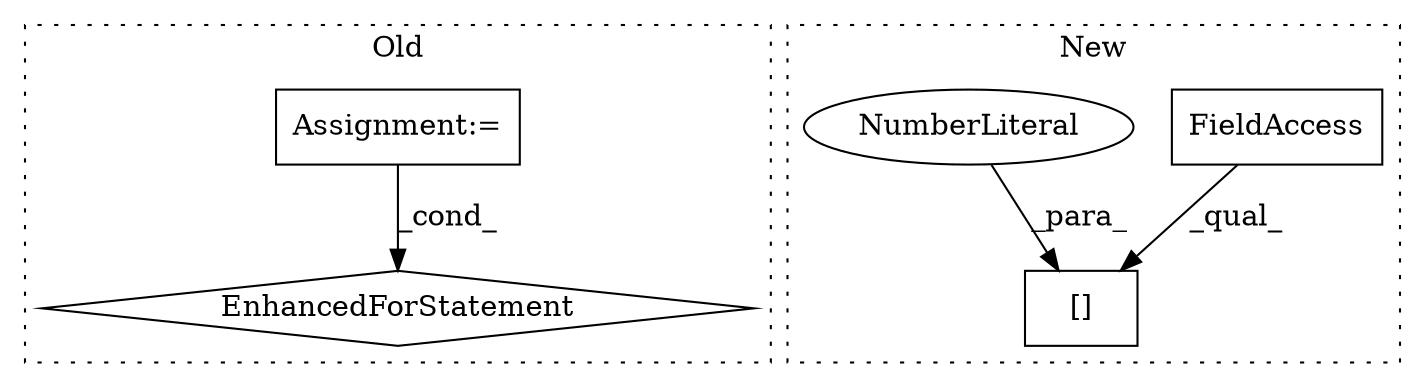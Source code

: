 digraph G {
subgraph cluster0 {
1 [label="EnhancedForStatement" a="70" s="435,864" l="230,2" shape="diamond"];
3 [label="Assignment:=" a="7" s="435,864" l="230,2" shape="box"];
label = "Old";
style="dotted";
}
subgraph cluster1 {
2 [label="[]" a="2" s="468,496" l="27,1" shape="box"];
4 [label="FieldAccess" a="22" s="468" l="26" shape="box"];
5 [label="NumberLiteral" a="34" s="495" l="1" shape="ellipse"];
label = "New";
style="dotted";
}
3 -> 1 [label="_cond_"];
4 -> 2 [label="_qual_"];
5 -> 2 [label="_para_"];
}